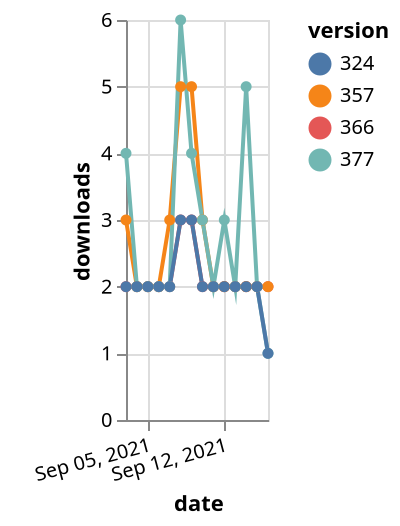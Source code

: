 {"$schema": "https://vega.github.io/schema/vega-lite/v5.json", "description": "A simple bar chart with embedded data.", "data": {"values": [{"date": "2021-09-03", "total": 2376, "delta": 2, "version": "366"}, {"date": "2021-09-04", "total": 2378, "delta": 2, "version": "366"}, {"date": "2021-09-05", "total": 2380, "delta": 2, "version": "366"}, {"date": "2021-09-06", "total": 2382, "delta": 2, "version": "366"}, {"date": "2021-09-07", "total": 2384, "delta": 2, "version": "366"}, {"date": "2021-09-08", "total": 2387, "delta": 3, "version": "366"}, {"date": "2021-09-09", "total": 2390, "delta": 3, "version": "366"}, {"date": "2021-09-10", "total": 2392, "delta": 2, "version": "366"}, {"date": "2021-09-11", "total": 2394, "delta": 2, "version": "366"}, {"date": "2021-09-12", "total": 2396, "delta": 2, "version": "366"}, {"date": "2021-09-13", "total": 2398, "delta": 2, "version": "366"}, {"date": "2021-09-14", "total": 2400, "delta": 2, "version": "366"}, {"date": "2021-09-15", "total": 2402, "delta": 2, "version": "366"}, {"date": "2021-09-16", "total": 2404, "delta": 2, "version": "366"}, {"date": "2021-09-03", "total": 2972, "delta": 3, "version": "357"}, {"date": "2021-09-04", "total": 2974, "delta": 2, "version": "357"}, {"date": "2021-09-05", "total": 2976, "delta": 2, "version": "357"}, {"date": "2021-09-06", "total": 2978, "delta": 2, "version": "357"}, {"date": "2021-09-07", "total": 2981, "delta": 3, "version": "357"}, {"date": "2021-09-08", "total": 2986, "delta": 5, "version": "357"}, {"date": "2021-09-09", "total": 2991, "delta": 5, "version": "357"}, {"date": "2021-09-10", "total": 2994, "delta": 3, "version": "357"}, {"date": "2021-09-11", "total": 2996, "delta": 2, "version": "357"}, {"date": "2021-09-12", "total": 2998, "delta": 2, "version": "357"}, {"date": "2021-09-13", "total": 3000, "delta": 2, "version": "357"}, {"date": "2021-09-14", "total": 3002, "delta": 2, "version": "357"}, {"date": "2021-09-15", "total": 3004, "delta": 2, "version": "357"}, {"date": "2021-09-16", "total": 3006, "delta": 2, "version": "357"}, {"date": "2021-09-03", "total": 2183, "delta": 4, "version": "377"}, {"date": "2021-09-04", "total": 2185, "delta": 2, "version": "377"}, {"date": "2021-09-05", "total": 2187, "delta": 2, "version": "377"}, {"date": "2021-09-06", "total": 2189, "delta": 2, "version": "377"}, {"date": "2021-09-07", "total": 2191, "delta": 2, "version": "377"}, {"date": "2021-09-08", "total": 2197, "delta": 6, "version": "377"}, {"date": "2021-09-09", "total": 2201, "delta": 4, "version": "377"}, {"date": "2021-09-10", "total": 2204, "delta": 3, "version": "377"}, {"date": "2021-09-11", "total": 2206, "delta": 2, "version": "377"}, {"date": "2021-09-12", "total": 2209, "delta": 3, "version": "377"}, {"date": "2021-09-13", "total": 2211, "delta": 2, "version": "377"}, {"date": "2021-09-14", "total": 2216, "delta": 5, "version": "377"}, {"date": "2021-09-15", "total": 2218, "delta": 2, "version": "377"}, {"date": "2021-09-16", "total": 2219, "delta": 1, "version": "377"}, {"date": "2021-09-03", "total": 2612, "delta": 2, "version": "324"}, {"date": "2021-09-04", "total": 2614, "delta": 2, "version": "324"}, {"date": "2021-09-05", "total": 2616, "delta": 2, "version": "324"}, {"date": "2021-09-06", "total": 2618, "delta": 2, "version": "324"}, {"date": "2021-09-07", "total": 2620, "delta": 2, "version": "324"}, {"date": "2021-09-08", "total": 2623, "delta": 3, "version": "324"}, {"date": "2021-09-09", "total": 2626, "delta": 3, "version": "324"}, {"date": "2021-09-10", "total": 2628, "delta": 2, "version": "324"}, {"date": "2021-09-11", "total": 2630, "delta": 2, "version": "324"}, {"date": "2021-09-12", "total": 2632, "delta": 2, "version": "324"}, {"date": "2021-09-13", "total": 2634, "delta": 2, "version": "324"}, {"date": "2021-09-14", "total": 2636, "delta": 2, "version": "324"}, {"date": "2021-09-15", "total": 2638, "delta": 2, "version": "324"}, {"date": "2021-09-16", "total": 2639, "delta": 1, "version": "324"}]}, "width": "container", "mark": {"type": "line", "point": {"filled": true}}, "encoding": {"x": {"field": "date", "type": "temporal", "timeUnit": "yearmonthdate", "title": "date", "axis": {"labelAngle": -15}}, "y": {"field": "delta", "type": "quantitative", "title": "downloads"}, "color": {"field": "version", "type": "nominal"}, "tooltip": {"field": "delta"}}}